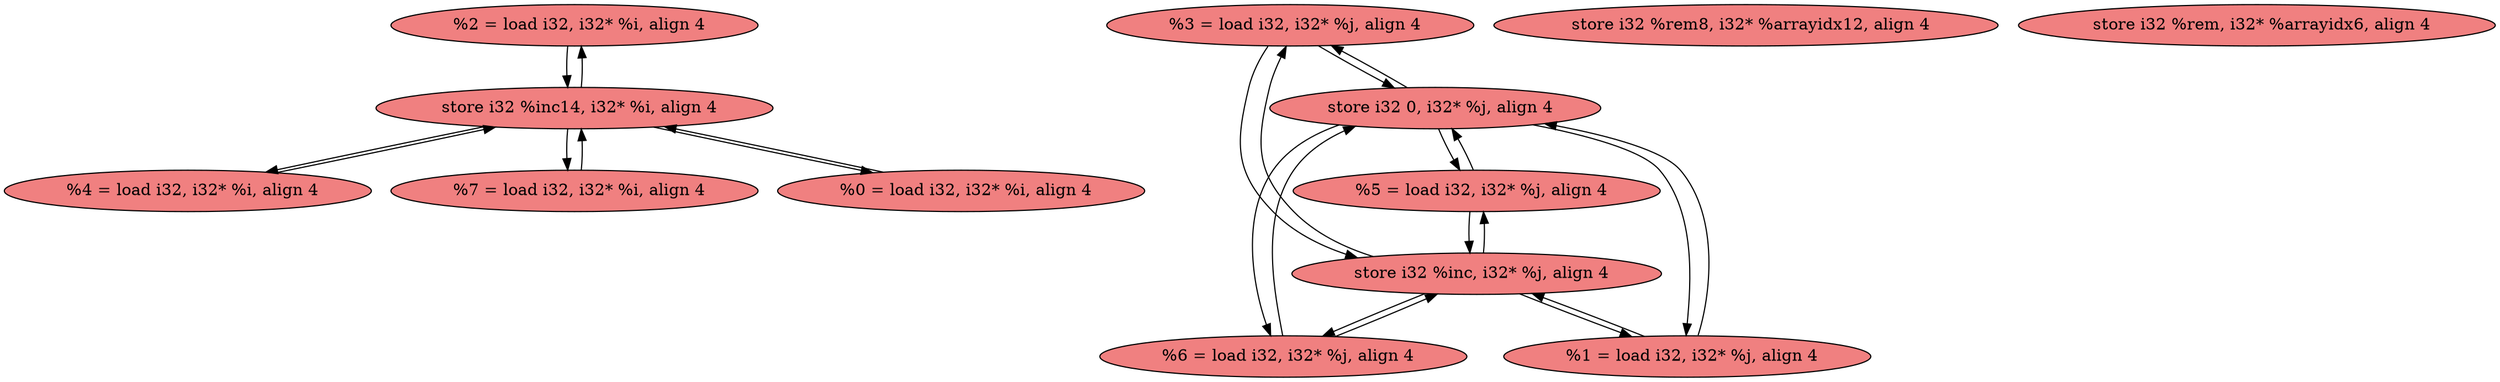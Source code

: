 
digraph G {


node576 [fillcolor=lightcoral,label="  %2 = load i32, i32* %i, align 4",shape=ellipse,style=filled ]
node575 [fillcolor=lightcoral,label="  %4 = load i32, i32* %i, align 4",shape=ellipse,style=filled ]
node574 [fillcolor=lightcoral,label="  %7 = load i32, i32* %i, align 4",shape=ellipse,style=filled ]
node573 [fillcolor=lightcoral,label="  %3 = load i32, i32* %j, align 4",shape=ellipse,style=filled ]
node572 [fillcolor=lightcoral,label="  store i32 %rem8, i32* %arrayidx12, align 4",shape=ellipse,style=filled ]
node570 [fillcolor=lightcoral,label="  store i32 0, i32* %j, align 4",shape=ellipse,style=filled ]
node565 [fillcolor=lightcoral,label="  store i32 %rem, i32* %arrayidx6, align 4",shape=ellipse,style=filled ]
node564 [fillcolor=lightcoral,label="  store i32 %inc, i32* %j, align 4",shape=ellipse,style=filled ]
node568 [fillcolor=lightcoral,label="  %1 = load i32, i32* %j, align 4",shape=ellipse,style=filled ]
node571 [fillcolor=lightcoral,label="  store i32 %inc14, i32* %i, align 4",shape=ellipse,style=filled ]
node569 [fillcolor=lightcoral,label="  %6 = load i32, i32* %j, align 4",shape=ellipse,style=filled ]
node566 [fillcolor=lightcoral,label="  %0 = load i32, i32* %i, align 4",shape=ellipse,style=filled ]
node567 [fillcolor=lightcoral,label="  %5 = load i32, i32* %j, align 4",shape=ellipse,style=filled ]

node570->node573 [ ]
node573->node570 [ ]
node570->node567 [ ]
node566->node571 [ ]
node568->node570 [ ]
node574->node571 [ ]
node564->node567 [ ]
node576->node571 [ ]
node571->node576 [ ]
node569->node570 [ ]
node567->node570 [ ]
node569->node564 [ ]
node564->node568 [ ]
node568->node564 [ ]
node570->node569 [ ]
node571->node566 [ ]
node573->node564 [ ]
node571->node575 [ ]
node570->node568 [ ]
node571->node574 [ ]
node567->node564 [ ]
node564->node573 [ ]
node564->node569 [ ]
node575->node571 [ ]


}
